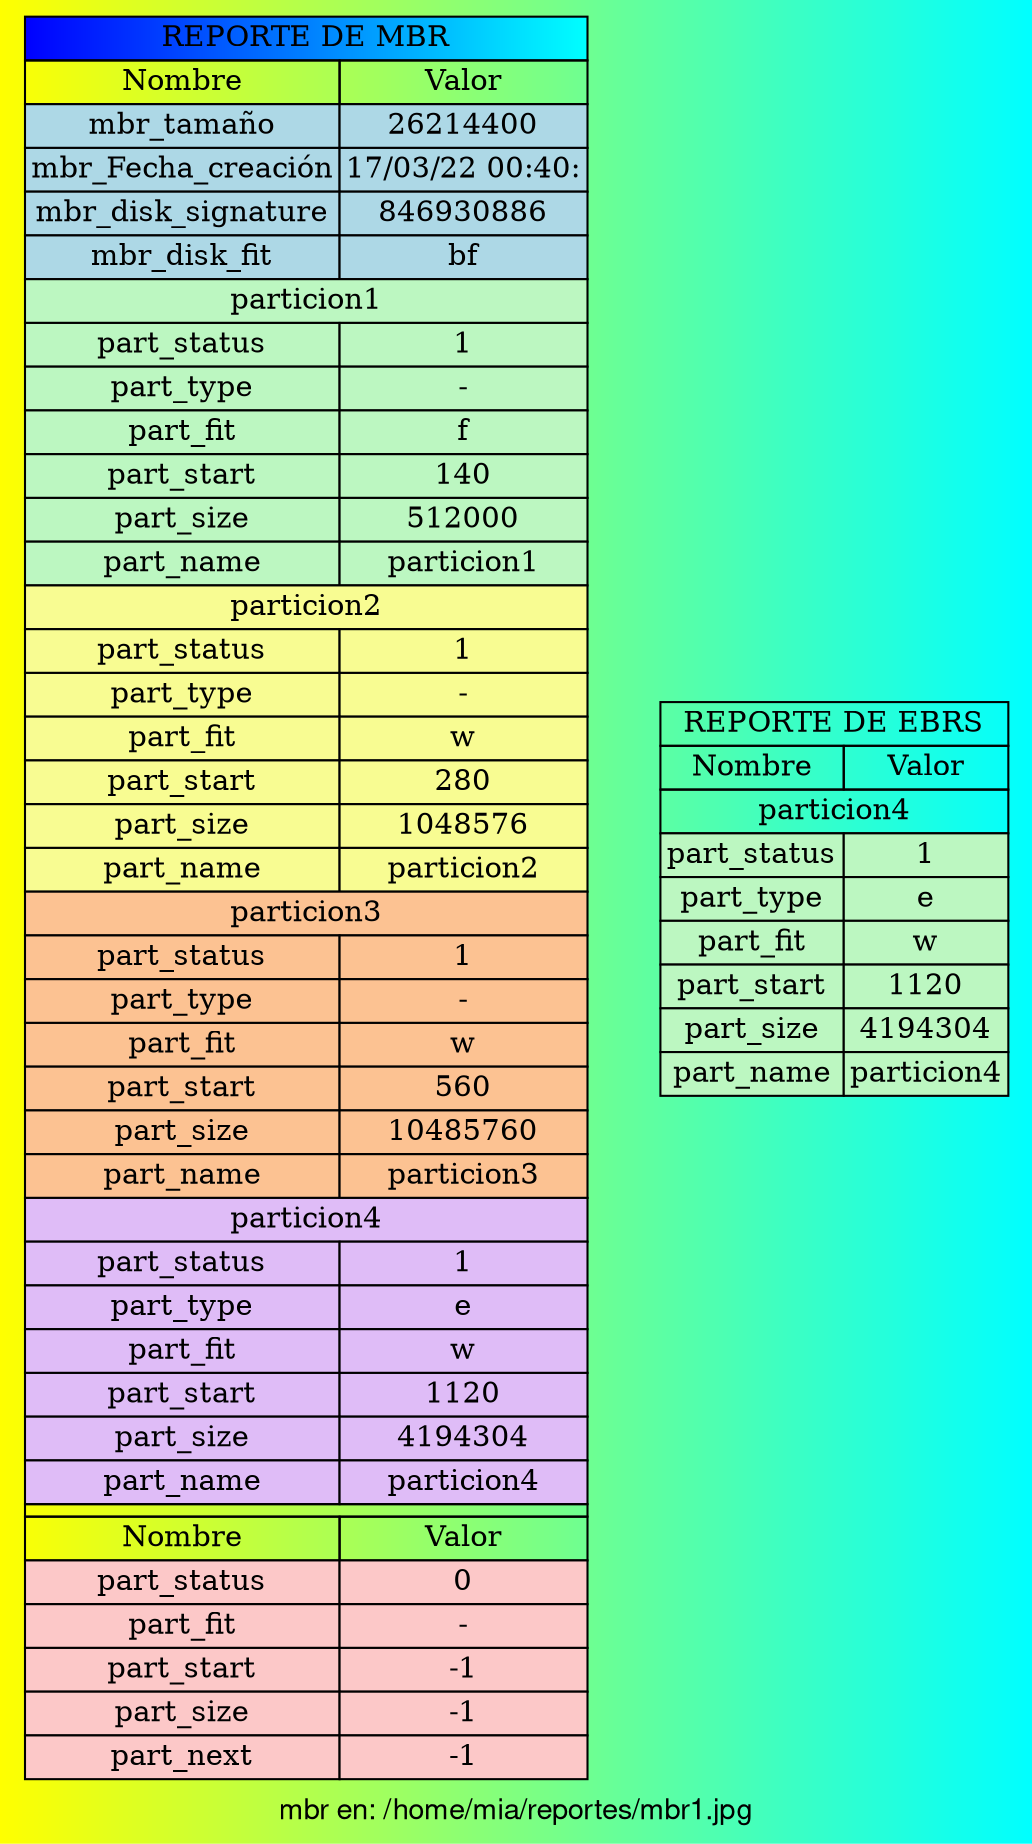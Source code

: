 digraph migraph{
     bgcolor="yellow:cyan"     gradientangle=0    label="mbr en: /home/mia/reportes/mbr1.jpg"    fontcolor="black"    fontname="Helvetica,Arial,sans-serif"

tbl [
shape=plaintext
 label=<
<table border='0' cellborder='1' cellspacing='0'>
<tr><td colspan="3" bgcolor="blue:cyan">REPORTE DE MBR</td></tr>
<th><td>Nombre</td><td>Valor</td></th>
<tr><td bgcolor="lightblue">mbr_tamaño</td><td bgcolor="lightblue">26214400</td></tr>
<tr><td bgcolor="lightblue">mbr_Fecha_creación</td><td bgcolor="lightblue">17/03/22 00:40:</td></tr>
<tr><td bgcolor="lightblue">mbr_disk_signature</td><td bgcolor="lightblue">846930886</td></tr>
<tr><td bgcolor="lightblue">mbr_disk_fit</td><td bgcolor="lightblue">bf</td></tr>
<tr><td colspan="2" bgcolor="#bcf7c1">particion1</td></tr>
<tr><td bgcolor="#bcf7c1">part_status</td><td bgcolor="#bcf7c1">1</td></tr>
<tr><td bgcolor="#bcf7c1">part_type</td><td bgcolor="#bcf7c1">-</td></tr>
<tr><td bgcolor="#bcf7c1">part_fit</td><td bgcolor="#bcf7c1">f</td></tr>
<tr><td bgcolor="#bcf7c1">part_start</td><td bgcolor="#bcf7c1">140</td></tr>
<tr><td bgcolor="#bcf7c1">part_size</td><td bgcolor="#bcf7c1">512000</td></tr>
<tr><td bgcolor="#bcf7c1">part_name</td><td bgcolor="#bcf7c1">particion1</td></tr>
<tr><td colspan="2" bgcolor="#f8fc92">particion2</td></tr>
<tr><td bgcolor="#f8fc92">part_status</td><td bgcolor="#f8fc92">1</td></tr>
<tr><td bgcolor="#f8fc92">part_type</td><td bgcolor="#f8fc92">-</td></tr>
<tr><td bgcolor="#f8fc92">part_fit</td><td bgcolor="#f8fc92">w</td></tr>
<tr><td bgcolor="#f8fc92">part_start</td><td bgcolor="#f8fc92">280</td></tr>
<tr><td bgcolor="#f8fc92">part_size</td><td bgcolor="#f8fc92">1048576</td></tr>
<tr><td bgcolor="#f8fc92">part_name</td><td bgcolor="#f8fc92">particion2</td></tr>
<tr><td colspan="2" bgcolor="#fcc292">particion3</td></tr>
<tr><td bgcolor="#fcc292">part_status</td><td bgcolor="#fcc292">1</td></tr>
<tr><td bgcolor="#fcc292">part_type</td><td bgcolor="#fcc292">-</td></tr>
<tr><td bgcolor="#fcc292">part_fit</td><td bgcolor="#fcc292">w</td></tr>
<tr><td bgcolor="#fcc292">part_start</td><td bgcolor="#fcc292">560</td></tr>
<tr><td bgcolor="#fcc292">part_size</td><td bgcolor="#fcc292">10485760</td></tr>
<tr><td bgcolor="#fcc292">part_name</td><td bgcolor="#fcc292">particion3</td></tr>
<tr><td colspan="2" bgcolor="#dfbcf7">particion4</td></tr>
<tr><td bgcolor="#dfbcf7">part_status</td><td bgcolor="#dfbcf7">1</td></tr>
<tr><td bgcolor="#dfbcf7">part_type</td><td bgcolor="#dfbcf7">e</td></tr>
<tr><td bgcolor="#dfbcf7">part_fit</td><td bgcolor="#dfbcf7">w</td></tr>
<tr><td bgcolor="#dfbcf7">part_start</td><td bgcolor="#dfbcf7">1120</td></tr>
<tr><td bgcolor="#dfbcf7">part_size</td><td bgcolor="#dfbcf7">4194304</td></tr>
<tr><td bgcolor="#dfbcf7">part_name</td><td bgcolor="#dfbcf7">particion4</td></tr>
<tr><td colspan="3"></td></tr>
<th><td>Nombre</td><td>Valor</td></th>
<tr><td bgcolor="#fcc8c8">part_status</td><td bgcolor="#fcc8c8">0</td></tr>
<tr><td bgcolor="#fcc8c8">part_fit</td><td bgcolor="#fcc8c8">-</td></tr>
<tr><td bgcolor="#fcc8c8">part_start</td><td bgcolor="#fcc8c8">-1</td></tr>
<tr><td bgcolor="#fcc8c8">part_size</td><td bgcolor="#fcc8c8">-1</td></tr>
<tr><td bgcolor="#fcc8c8">part_next</td><td bgcolor="#fcc8c8">-1</td></tr>
</table>
>];



tbl3 [
shape=plaintext
 label=<
<table border='0' cellborder='1' cellspacing='0'>
<tr><td colspan="3">REPORTE DE EBRS</td></tr>
<th><td>Nombre</td><td>Valor</td></th>
<tr><td colspan="3">particion4</td></tr>
<tr><td bgcolor="#bcf7c1">part_status</td><td bgcolor="#bcf7c1">1</td></tr>
<tr><td bgcolor="#bcf7c1">part_type</td><td bgcolor="#bcf7c1">e</td></tr>
<tr><td bgcolor="#bcf7c1">part_fit</td><td bgcolor="#bcf7c1">w</td></tr>
<tr><td bgcolor="#bcf7c1">part_start</td><td bgcolor="#bcf7c1">1120</td></tr>
<tr><td bgcolor="#bcf7c1">part_size</td><td bgcolor="#bcf7c1">4194304</td></tr>
<tr><td bgcolor="#bcf7c1">part_name</td><td bgcolor="#bcf7c1">particion4</td></tr>
</table>
>];
}
